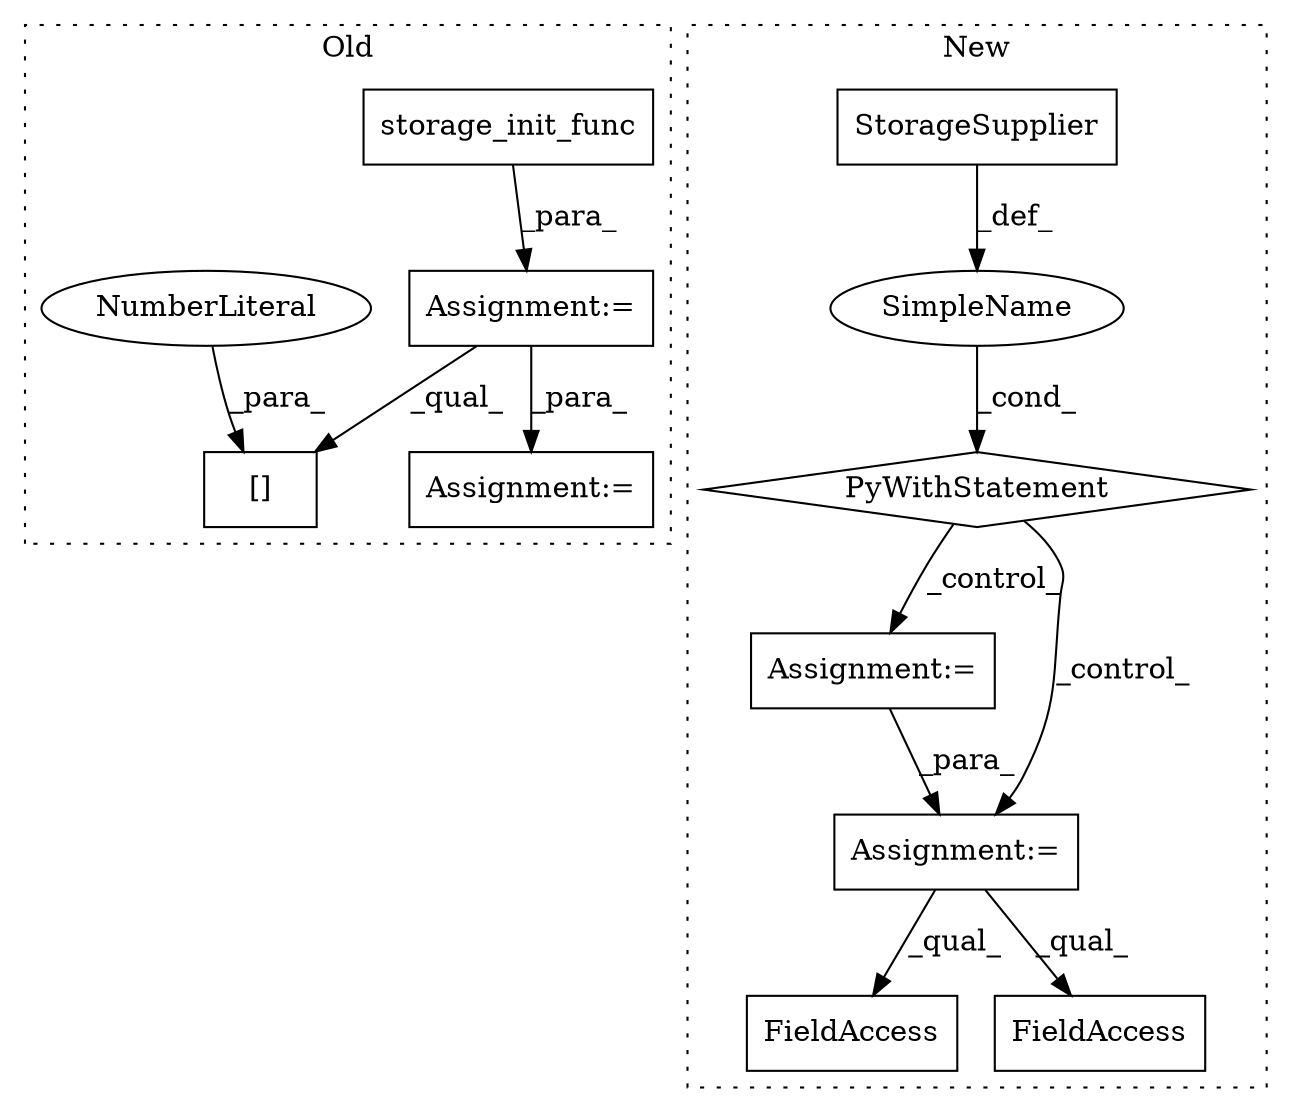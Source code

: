 digraph G {
subgraph cluster0 {
1 [label="storage_init_func" a="32" s="19854" l="19" shape="box"];
6 [label="Assignment:=" a="7" s="19853" l="1" shape="box"];
8 [label="Assignment:=" a="7" s="20159" l="1" shape="box"];
11 [label="[]" a="2" s="21033,21044" l="10,1" shape="box"];
12 [label="NumberLiteral" a="34" s="21043" l="1" shape="ellipse"];
label = "Old";
style="dotted";
}
subgraph cluster1 {
2 [label="StorageSupplier" a="32" s="38527,38555" l="16,1" shape="box"];
3 [label="PyWithStatement" a="104" s="38517,38556" l="10,2" shape="diamond"];
4 [label="Assignment:=" a="7" s="38611" l="7" shape="box"];
5 [label="SimpleName" a="42" s="" l="" shape="ellipse"];
7 [label="Assignment:=" a="7" s="38816,38896" l="57,2" shape="box"];
9 [label="FieldAccess" a="22" s="38944" l="16" shape="box"];
10 [label="FieldAccess" a="22" s="39453" l="27" shape="box"];
label = "New";
style="dotted";
}
1 -> 6 [label="_para_"];
2 -> 5 [label="_def_"];
3 -> 4 [label="_control_"];
3 -> 7 [label="_control_"];
4 -> 7 [label="_para_"];
5 -> 3 [label="_cond_"];
6 -> 11 [label="_qual_"];
6 -> 8 [label="_para_"];
7 -> 9 [label="_qual_"];
7 -> 10 [label="_qual_"];
12 -> 11 [label="_para_"];
}